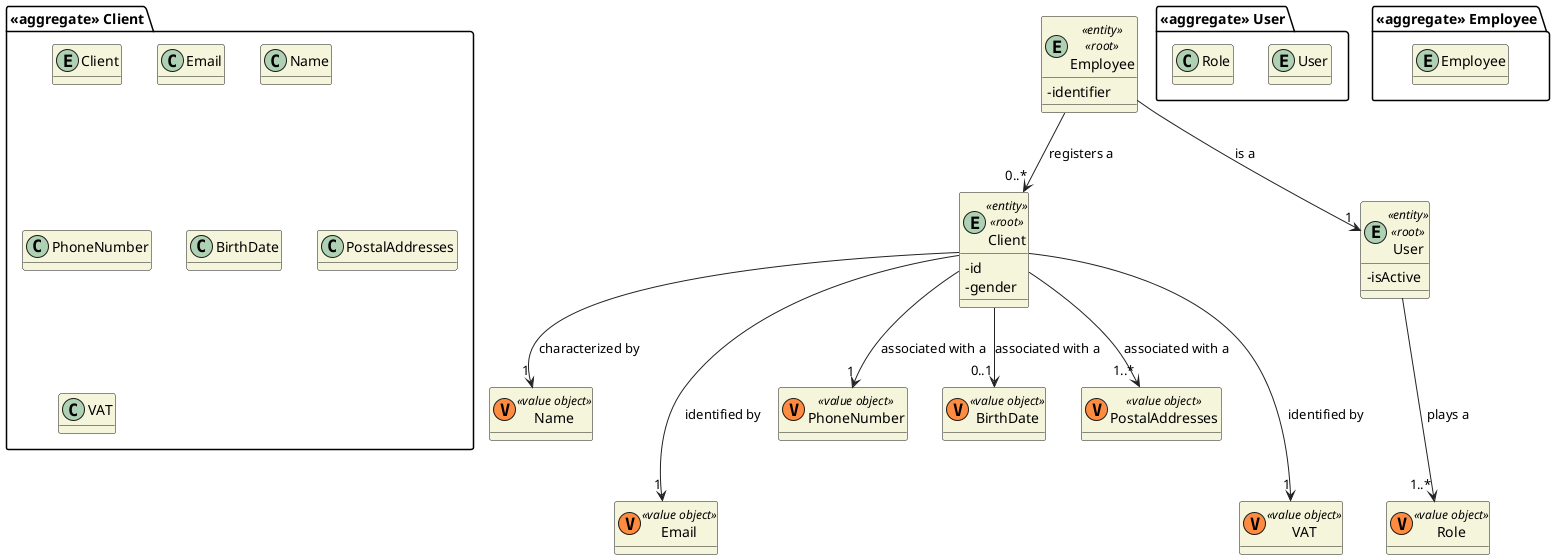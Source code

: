 @startuml
'https://plantuml.com/class-diagram

skinparam classAttributeIconSize 0
hide empty attributes
skinparam classBackgroundColor beige
skinparam ArrowColor #222222

package "<<aggregate>> Client" {
    entity Client
    class Email
    class Name
    class PhoneNumber
    class BirthDate
    class PostalAddresses
    class VAT
}

entity Client <<entity>> <<root>> {
    - id
    - gender
}

class Name <<(V,#FF8B40) value object>> {}
class Email <<(V,#FF8B40) value object>> {}
class PhoneNumber <<(V,#FF8B40) value object>> {}
class BirthDate <<(V,#FF8B40) value object>> {}
class PostalAddresses <<(V,#FF8B40) value object>> {}
class VAT <<(V,#FF8B40) value object>> {}

Client --> "1" Name : characterized by
Client ---> "1" Email : identified by
Client ---> "1" VAT : identified by
Client --> "1" PhoneNumber: associated with a
Client --> "0..1" BirthDate: associated with a
Client --> "1..*" PostalAddresses: associated with a

package "<<aggregate>> User" {
    entity User
    class Role
}

entity User <<entity>> <<root>> {
    - isActive
}


class Role <<(V,#FF8B40) value object>> {}

User ---> "1..*" Role : plays a

package "<<aggregate>> Employee" {
    entity Employee
}

entity Employee <<entity>> <<root>> {
    -identifier
}

Employee --> "1" User : is a
Employee --> "0..*" Client : registers a
@enduml